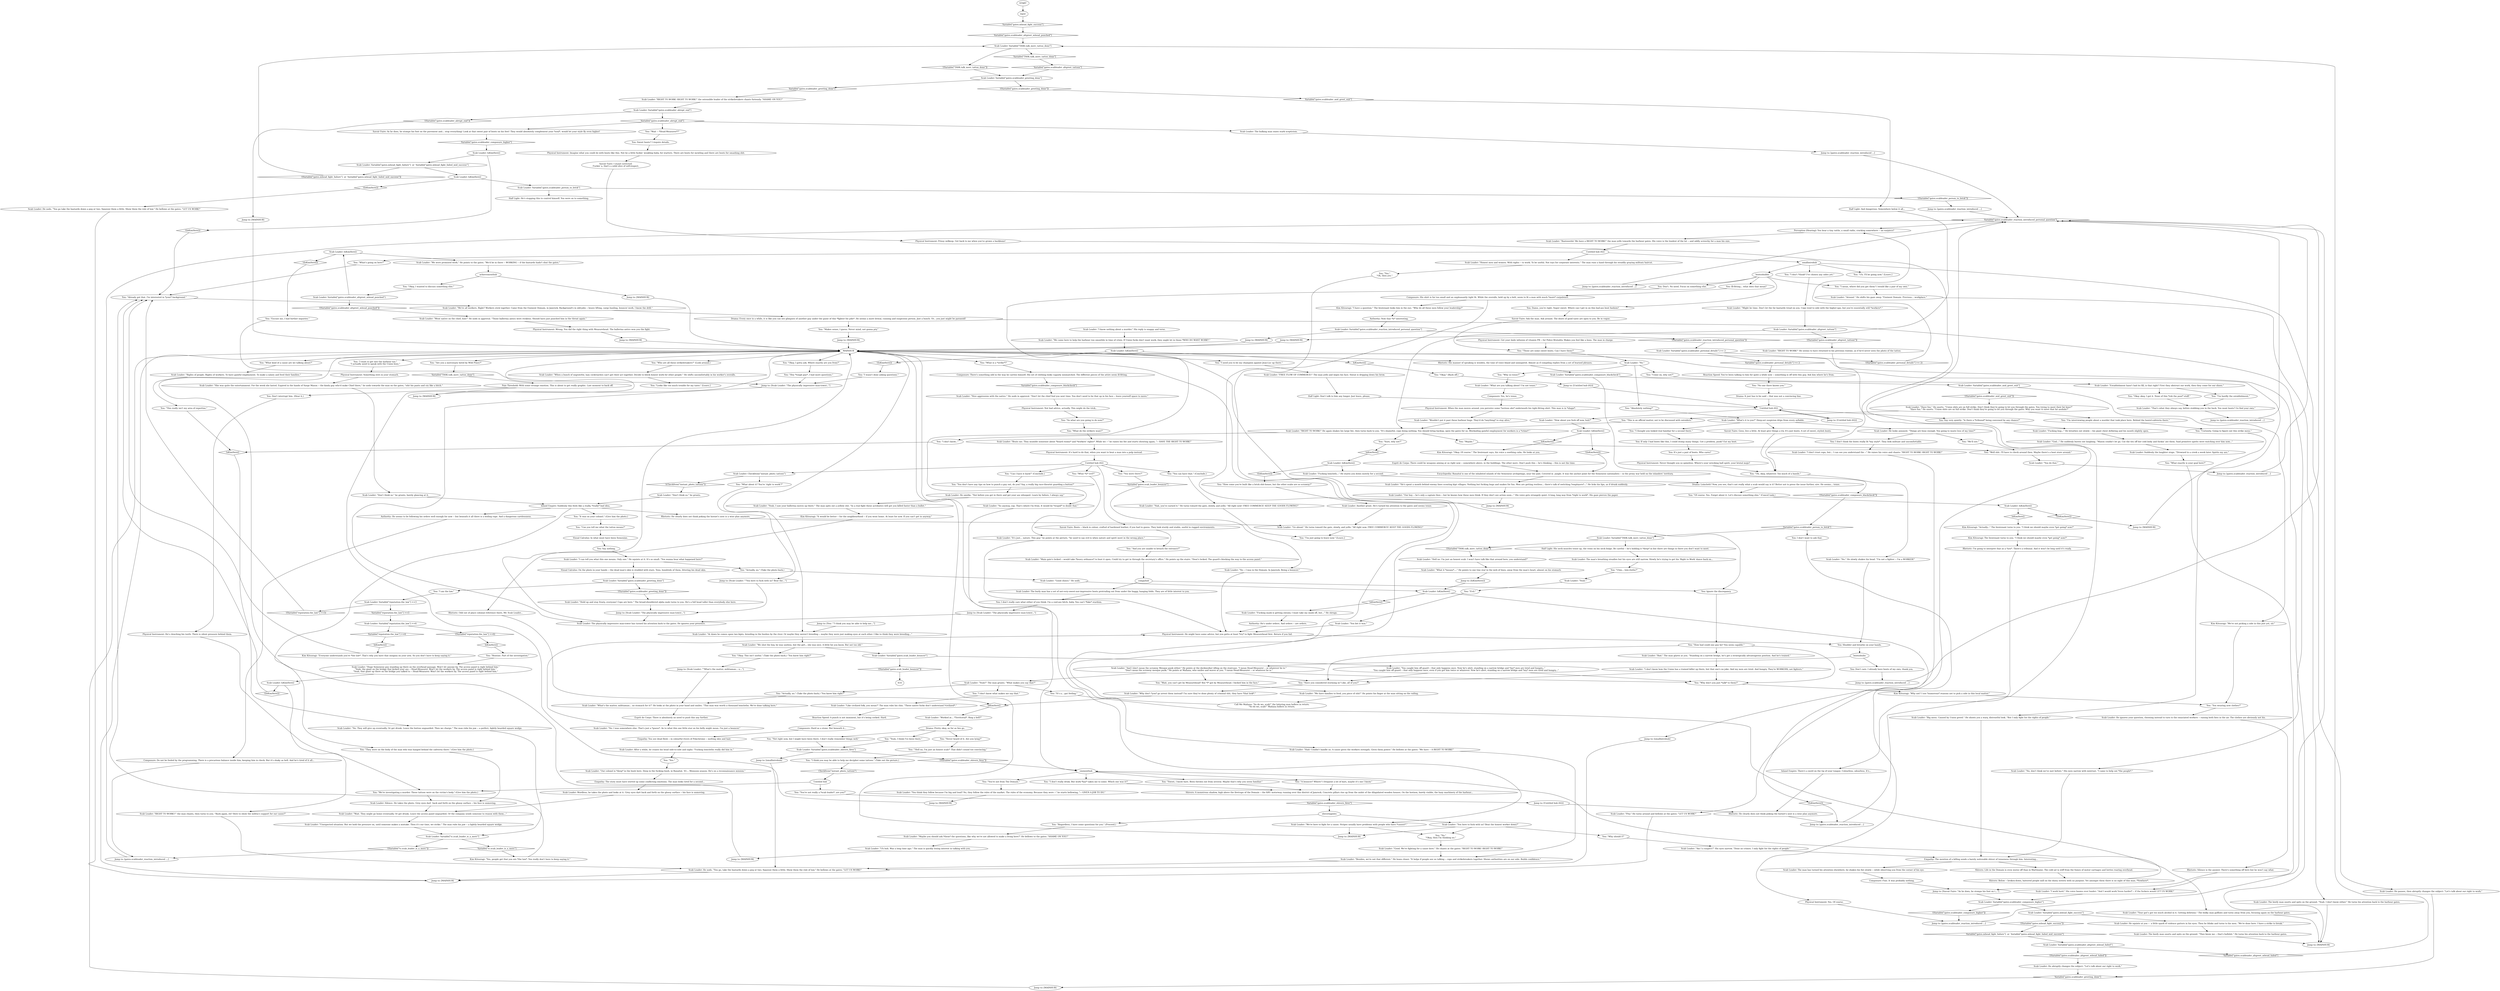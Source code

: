 # GATES / SCAB LEADER
# Scab Leader, a large mercenary in disguise. Shouts a lot about LETTING US WORK, doesn't actually provide much information for now, except being suspicious and shouting.
# ==================================================
digraph G {
	  0 [label="START"];
	  1 [label="input"];
	  2 [label="Composure: Do not be fooled by the programming. There is a precarious balance inside him, keeping him in check. But it's shaky as hell. And he's tired of it all..."];
	  3 [label="You: \"A bouncer? Where? I frequent a lot of bars, maybe it's one I know.\""];
	  4 [label="Authority: Now that *is* interesting."];
	  5 [label="Jump to: [smallintrohub]"];
	  6 [label="Scab Leader: Variable[\"gates.scableader_greeting_done\"]"];
	  7 [label="Variable[\"gates.scableader_greeting_done\"]", shape=diamond];
	  8 [label="!(Variable[\"gates.scableader_greeting_done\"])", shape=diamond];
	  9 [label="You: \"No.\"\n\"Okay, then I'm thinking no.\""];
	  10 [label="Jump to: [MAINHUB]"];
	  11 [label="You: \"We'll see.\""];
	  12 [label="You: \"I don't really drink. But work *has* taken me to some. Which one was it?\""];
	  13 [label="You: \"Okay, I wanted to discuss something else.\""];
	  14 [label="Jump to: [gates.scableader_reaction_introduced ...]"];
	  15 [label="You: \"Uh. I'll be going now.\" [Leave.]"];
	  16 [label="Scab Leader: Variable[\"TASK.talk_merc_tattoo_done\"]"];
	  17 [label="Variable[\"TASK.talk_merc_tattoo_done\"]", shape=diamond];
	  18 [label="!(Variable[\"TASK.talk_merc_tattoo_done\"])", shape=diamond];
	  19 [label="Jump to: [MAINHUB]"];
	  20 [label="Scab Leader: \"I don't know how the Union has a trained killer up there, but that one's no joke. And my men are tired. And hungry. They're WORKERS, not fighters.\""];
	  21 [label="Physical Instrument: Yes. Of course."];
	  22 [label="You: \"Makes sense, I guess. Never mind, not gonna pry.\""];
	  23 [label="You: \"Are you a mercenary hired by Wild Pines?\""];
	  24 [label="You: Don't interrupt him. (Hear it.)"];
	  25 [label="Scab Leader: Silence. He takes the photo. Grey eyes dart  back and forth on the glossy surface -- his face is unmoving."];
	  26 [label="You: \"Actually, no.\" (Take the photo back.)"];
	  27 [label="You: \"They were on the body of the man who was hanged behind the cafeteria there.\" (Give him the photo.)"];
	  28 [label="Untitled hub (02)"];
	  29 [label="Physical Instrument: Wrong. You did the right thing with Measurehead. The ballerina antics won you the fight."];
	  30 [label="You: \"Okay, I gotta ask. Where exactly are you from?\""];
	  31 [label="Kim Kitsuragi: \"Everyone understands you're *the law*. That's why you have that insignia on your arm. So you don't have to keep saying it.\""];
	  32 [label="Scab Leader: \"RIGHT TO WORK! RIGHT TO WORK!\" the ostensible leader of the strikebreakers chants furiously. \"SHAME ON YOU!\""];
	  33 [label="Scab Leader: Variable[\"gates.scableader_abrupt_end\"]"];
	  34 [label="Variable[\"gates.scableader_abrupt_end\"]", shape=diamond];
	  35 [label="!(Variable[\"gates.scableader_abrupt_end\"])", shape=diamond];
	  36 [label="Scab Leader: \"That's what they always say, before stabbing you in the back. You want boots? Go find your own.\""];
	  37 [label="Physical Instrument: Prissy milksop. Get back to me when you've grown a backbone!"];
	  38 [label="Rhetoric: Silence is the answer. There's something off here but he won't say what."];
	  39 [label="Drama: Loincloth? Now, you see, that's not really what a scab would say is it? Better not to press the issue further, sire. He seems... tense."];
	  40 [label="Empathy: You see dead flesh -- in colourful rivers of Polychrome -- melting skin and hair."];
	  41 [label="You: \"Not right now, but I might have been there. I don't really remember things well.\""];
	  42 [label="Jump to: [gates.scableader_reaction_introduced ...]"];
	  43 [label="Physical Instrument: Never thought you so spineless. Where's your wrecking ball spirit, your brutal mojo?"];
	  44 [label="You: Damn, you're right. Super sweet. Where can I get in on this bad-ass boot fashion?"];
	  45 [label="Scab Leader: \"Around.\" He shifts his gaze away. \"Eminent Domain. Previous... workplace.\""];
	  46 [label="Scab Leader: \"You do that.\""];
	  47 [label="You: \"Have you considered storming in? Like, all of you?\""];
	  48 [label="Scab Leader: \"Why don't *you* go arrest them instead? I'm sure they've done plenty of criminal shit, they have *that look*.\""];
	  49 [label="You: \"It's a... gut feeling.\""];
	  50 [label="achievementhub"];
	  51 [label="Scab Leader: \"Bad.\" The man glares at you. \"Standing on a narrow bridge, he's got a strategically advantageous position. And he's trained.\""];
	  52 [label="Scab Leader: \"What are you talking about? I'm not tense.\""];
	  53 [label="Scab Leader: IsKimHere()"];
	  54 [label="IsKimHere()", shape=diamond];
	  55 [label="!(IsKimHere())", shape=diamond];
	  56 [label="Shivers: Below -- broken-down, battered people mill on the dusty streets with no purpose. Yet amongst them there is no sight of this man. *Nowhere*."];
	  57 [label="You: Say very quietly: \"Is there a *tribunal* being convened by any chance?\""];
	  58 [label="Kim Kitsuragi: \"Okay. Of course.\" The lieutenant says, his voice a soothing calm. He looks at you."];
	  59 [label="You: \"You can have that.\" (Conclude.)"];
	  60 [label="Scab Leader: \"Nah, you've earned it.\" He turns toward the gate, slowly, and yells: \"All right now! FREE COMMERCE! KEEP THE GOODS FLOWING!\""];
	  61 [label="Scab Leader: \"It's just... nature. This guy,\" he points at the picture, \"he used to say evil is when nature and spirit meet in the wrong place.\""];
	  62 [label="Scab Leader: \"We shot the boy, he was useless, but the girl... she was nice. A little fat you know. But not too old.\""];
	  63 [label="Jump to: [Savoir Faire: \"As he does, he stomps his foot on t...\"]"];
	  64 [label="You: \"Wait, you can't get by Measurehead? But *I* got by Measurehead. I kicked him in the face.\""];
	  65 [label="Scab Leader: He smirks. \"Not before you get in there and get your ass whooped. Learn by failure, I always say.\""];
	  66 [label="You: \"I'm interviewing people about a murder that took place here. Behind the hostel-cafeteria there.\""];
	  67 [label="Scab Leader: Variable[\"reputation.the_law\"] >=6"];
	  68 [label="Variable[\"reputation.the_law\"] >=6", shape=diamond];
	  69 [label="!(Variable[\"reputation.the_law\"] >=6)", shape=diamond];
	  70 [label="Scab Leader: \"Rights of people. Rights of workers. To have gainful employment. To make a salary and feed their families.\""];
	  71 [label="Scab Leader: \"Hah! Couldn't handle us. A cause gives the workers strength. Gives them power.\" He bellows at the gates: \"We have -- A RIGHT TO WORK!\""];
	  72 [label="You: \"Those are some sweet boots. Can I have them?\""];
	  73 [label="Savoir Faire: Ask the man. Ask around. The doors of good taste are open to you. Be in vogue."];
	  74 [label="Scab Leader: \"No.\""];
	  75 [label="Jump to: [gates.scableader_reaction_introduced ...]"];
	  76 [label="You: \"You're not from The Domain.\""];
	  77 [label="Jump to: [MAINHUB]"];
	  78 [label="shiveringisles"];
	  79 [label="You: Ignore the discrepancy."];
	  80 [label="You: \"Sure, why not?\""];
	  81 [label="Scab Leader: The physically impressive man-tower has turned his attention back to the gates. He ignores your presence."];
	  82 [label="Scab Leader: \"Besides, we're not that different.\" He leans closer. \"It helps if people see us talking -- cops and strikebreakers together. Shows authorities are on our side. Builds confidence.\""];
	  83 [label="Composure: Yes, he's tense."];
	  84 [label="Scab Leader: He nods. \"You go take the bastards down a peg or two. Squeeze them a little. Show them the rule of law.\" He bellows at the gates: \"LET US WORK!\""];
	  85 [label="Scab Leader: \"Hell no. I'm just an honest scab. I won't have talk like that around here, you understand?\""];
	  86 [label="Untitled hub (02)"];
	  87 [label="Scab Leader: \"Fucking bug...\" He breathes out slowly -- his giant chest deflating and his mouth slightly open."];
	  88 [label="Esprit de Corps: There could be weapons aiming at us right now -- somewhere above, in the buildings. The other merc. Don't push this -- he's thinking -- this is not the time."];
	  89 [label="You: \"It was on your colonel.\" (Give him the photo.)"];
	  90 [label="Jump to: [Scab Leader: \"\"You here to fuck with us? Beat the...\"]"];
	  91 [label="Scab Leader: IsKimHere()"];
	  92 [label="IsKimHere()", shape=diamond];
	  93 [label="!(IsKimHere())", shape=diamond];
	  94 [label="Scab Leader: \"We're all workers. Right? Workers stick together. Came from the Eminent Domain, in Jamrock. Background's in odd-jobs -- heavy lifting, cargo hauling, bouncer work. I know the drill.\""];
	  95 [label="Scab Leader: \"RIGHT TO WORK!\" He again shakes his large fist, then turns back to you. \"It's shameful, cops doing nothing. You should bring backup, open the gates for us. Blockading gainful employment for workers is a *crime*.\""];
	  96 [label="You: \"Who are all these strikebreakers?\" (Look around.)"];
	  97 [label="Scab Leader: \"Might be time. Don't let the fat bastards tread on you. Cops tend to side with the higher-ups, but you're essentially still *workers*.\""];
	  98 [label="You: \"I don't know...\""];
	  99 [label="You: \"Sweet, I know bars. Been thrown out from several. Maybe that's why you seem familiar.\""];
	  100 [label="You: \"Come on, why not?\""];
	  101 [label="You: \"Okay okay, I got it. None of this *rob the poor* stuff.\""];
	  102 [label="You: \"I need you to be my champion against Jean-Luc up there.\""];
	  103 [label="Scab Leader: \"Your gut's got too much alcohol in it. Getting delirious.\" The bulky man guffaws and turns away from you, focusing again on the harbour gates."];
	  104 [label="Scab Leader: Variable[\"gates.scableader_personal_details\"] >= 2"];
	  105 [label="Variable[\"gates.scableader_personal_details\"] >= 2", shape=diamond];
	  106 [label="!(Variable[\"gates.scableader_personal_details\"] >= 2)", shape=diamond];
	  107 [label="Reaction Speed: You've been talking to him for quite a while now -- something is off with this guy. Ask him where he's from."];
	  108 [label="You: \"Yeah, I think I've been there.\""];
	  109 [label="You: \"What is a *strike*?\""];
	  110 [label="You: \"This is an official matter, not to be discussed with outsiders.\""];
	  111 [label="You: \"I thought you looked real familiar for a second there.\""];
	  112 [label="Scab Leader: \"Establishment hasn't had its fill, is that right? First they obstruct our work, then they come for our shoes.\""];
	  113 [label="Scab Leader: \"Maybe you should ask *them* the questions, like why we're not allowed to make a living here?\" He bellows to the gates: \"SHAME ON YOU!\""];
	  114 [label="Scab Leader: IsKimHere()"];
	  115 [label="IsKimHere()", shape=diamond];
	  116 [label="!(IsKimHere())", shape=diamond];
	  117 [label="Scab Leader: Suddenly the laughter stops. \"Drowned in a creek a week later. Spirits my ass.\""];
	  118 [label="Scab Leader: After a while, he cranes his head side-to-side and sighs: \"Fucking loincloths really did him in.\""];
	  119 [label="Scab Leader: \"Yeah.\""];
	  120 [label="Scab Leader: \"Good choice.\" He nods."];
	  121 [label="Scab Leader: \"You bet it was.\""];
	  122 [label="Scab Leader: Variable[\"tc.scab_leader_is_a_merc\"]"];
	  123 [label="Variable[\"tc.scab_leader_is_a_merc\"]", shape=diamond];
	  124 [label="!(Variable[\"tc.scab_leader_is_a_merc\"])", shape=diamond];
	  125 [label="Scab Leader: \"Unexpected situation. But we hold the pressure on, until someone makes a mistake. Then it's our time, we strike.\" The man rubs his jaw -- a lightly bearded square wedge."];
	  126 [label="Scab Leader: \"Good. We're fighting for a cause here.\" He chants at the gates: \"RIGHT TO WORK! RIGHT TO WORK!\""];
	  127 [label="Call Me Mañana: \"So do we, scab!\" the loitering man hollers in return.\n\"So do we, scab!\" Mañana hollers in return."];
	  128 [label="Scab Leader: \"Big mess. Caused by Union greed.\" He shoots you a wary, distrustful look. \"But I only fight for the rights of people.\""];
	  129 [label="eminenthub"];
	  130 [label="You: Don't care. I already have boots of my own, thank you."];
	  131 [label="You: \"Why don't you just *talk* to them?\""];
	  132 [label="Scab Leader: \"Went native on the chief, huh?\" He nods in approval. \"Those ballerina antics were reckless. Should have just punched him in the throat again.\""];
	  133 [label="Jump to: [MAINHUB]"];
	  134 [label="Scab Leader: \"So anyway, cop. That's where I'm from. It would be *stupid* to doubt that.\""];
	  135 [label="Scab Leader: \"Our colonel is *deep* in the bush here. Deep in the fucking bush, in Banaital, '41... Monsoon season. He's on a reconnaissance mission.\""];
	  136 [label="Scab Leader: \"He's spent a month behind enemy lines scouting kipt villages. Nothing but fucking bugs and snakes for fun. Men are getting restless... there's talk of switching *employers*...\" He licks his lips, as if drunk suddenly."];
	  137 [label="Scab Leader: \"What's the matter, militiaman... no stomach for it?\" He looks at the photo in your hand and smiles. \"This man was worth a thousand loincloths. We're done talking here.\""];
	  138 [label="Scab Leader: IsKimHere()"];
	  139 [label="IsKimHere()", shape=diamond];
	  140 [label="!(IsKimHere())", shape=diamond];
	  141 [label="You: \"What *is* evil?\""];
	  142 [label="Scab Leader: \"Don't think so,\" he grunts."];
	  143 [label="MAINHUB"];
	  144 [label="Scab Leader: \"Beats me. They mumble nonsense about *board rooms* and *workers' rights*. While we --\" he raises his fist and starts shouting again, \"-- HAVE THE RIGHT TO WORK!\""];
	  145 [label="You: \"Never heard of it. Are you lying?\""];
	  146 [label="You: \"Why should I?\""];
	  147 [label="Scab Leader: Variable[\"reputation.the_law\"] >=3"];
	  148 [label="Variable[\"reputation.the_law\"] >=3", shape=diamond];
	  149 [label="!(Variable[\"reputation.the_law\"] >=3)", shape=diamond];
	  150 [label="You: \"I'm hardly the establishment.\""];
	  151 [label="Jump to: [gates.scableader_reaction_introduced ...]"];
	  152 [label="You: \"I don't know what makes me say that.\""];
	  153 [label="Composure: His shirt is far too small and an unpleasantly tight fit. While the overalls, held up by a belt, seem to fit a man with much *more* corpulence."];
	  154 [label="Scab Leader: \"Main gate's locked -- would take *heavy ordnance* to bust it open. Could try to get in through the secretary's office.\" He points up the stairs. \"Door's locked. The guard's blocking the way to the access panel.\""];
	  155 [label="Scab Leader: \"RIGHT TO WORK!\" He seems to have returned to his previous routine, as if he'd never seen the photo of the tattoo."];
	  156 [label="Scab Leader: Variable[\"gates.scableader_altgreet_mhead_failed\"]"];
	  157 [label="Variable[\"gates.scableader_altgreet_mhead_failed\"]", shape=diamond];
	  158 [label="!(Variable[\"gates.scableader_altgreet_mhead_failed\"])", shape=diamond];
	  159 [label="You: \"I want to get into the harbour too.\"\n\"I actually need to speak with the Union boss.\""];
	  160 [label="Scab Leader: He ignores your question, choosing instead to turn to the emaciated workers -- raising both fists in the air. The clothes are obviously not his."];
	  161 [label="Drama: Pretty okay, as far as lies go."];
	  162 [label="Half Light: Don't talk to him any longer. Just leave, please."];
	  163 [label="Inland Empire: Suddenly this feels like a really, *really* bad idea."];
	  164 [label="Kim Kitsuragi: \"Actually...\" The lieutenant turns to you. \"I think we should maybe even *get going* now?\""];
	  165 [label="You: \"Okay. This isn't useful.\" (Take the photo back.) \"You knew him right?\""];
	  166 [label="You: \"You were there?\""];
	  167 [label="Jump to: [Scab Leader: \"\"What's the matter, militiaman... n...\"]"];
	  168 [label="Scab Leader: \"No -- I was in the Domain. In Jamrock. Being a bouncer.\""];
	  169 [label="Authority: He's under orders. And orders -- are orders."];
	  170 [label="Jump to: [You: \"\"I think you may be able to help me...\"]"];
	  171 [label="Physical Instrument: Not bad advice, actually. This might do the trick.."];
	  172 [label="You: \"What's going on here?\""];
	  173 [label="Scab Leader: \"I know nothing about a murder.\" His reply is snappy and terse."];
	  174 [label="You: \"Curiosity. Going to figure out this strike mess.\""];
	  175 [label="Scab Leader: He looks annoyed. \"Things are busy enough. You going to waste less of my time?\""];
	  176 [label="Jump to: [Scab Leader: \"The physically impressive man-tower...\"]"];
	  177 [label="You: \"Oh, okay, whatever. Too much of a hassle.\""];
	  178 [label="You: \"Why so tense?\""];
	  179 [label="Scab Leader: The man has turned his attention elsewhere, he shakes his fist slowly -- while observing you from the corner of his eye."];
	  180 [label="Jump to: [MAINHUB]"];
	  181 [label="Composure: Fine. It was probably nothing."];
	  182 [label="You: \"How bad could one guy be? You seem capable.\""];
	  183 [label="Scab Leader: IsKimHere()"];
	  184 [label="IsKimHere()", shape=diamond];
	  185 [label="!(IsKimHere())", shape=diamond];
	  186 [label="Scab Leader: \"RIGHT TO WORK!!\" the man chants, then turns to you. \"Back again, eh? Here to show the militia's support for our cause?\""];
	  187 [label="Half Light: And dangerous. Somewhere below it all..."];
	  188 [label="Physical Instrument: When the man moves around, you perceive some *serious abs* underneath his tight-fitting shirt. This man is in *shape*."];
	  189 [label="Physical Instrument: It's hard to do that, when you want to beat a man into a pulp instead."];
	  190 [label="You: \"Uhm... loin-cloths?\""];
	  191 [label="You: \"You're not really a *scab leader*, are you?\""];
	  192 [label="You: \"Can I have it back?\" (Conclude.)"];
	  193 [label="Savoir Faire: Boots -- black in colour, crafted of hardened leather, if you had to guess. They look sturdy and stable, useful in rugged environments."];
	  194 [label="Physical Instrument: Imagine what you could do with boots like this. Not be a little fuckin' weakling baby, for starters. There are boots for mewling and there are boots for smashing shit."];
	  195 [label="You: \"And you are unable to breach the entrance?\""];
	  196 [label="Jump to: [MAINHUB]"];
	  197 [label="You: Shudder and breathe on your hands."];
	  198 [label="Scab Leader: \"You here to fuck with us? Beat the honest worker down?\""];
	  199 [label="Jump to: [Scab Leader: \"The physically impressive man-tower...\"]"];
	  200 [label="Scab Leader: Variable[\"gates.scableader_altgreet_mhead_punched\"]"];
	  201 [label="Variable[\"gates.scableader_altgreet_mhead_punched\"]", shape=diamond];
	  202 [label="!(Variable[\"gates.scableader_altgreet_mhead_punched\"])", shape=diamond];
	  203 [label="Scab Leader: IsKimHere()"];
	  204 [label="IsKimHere()", shape=diamond];
	  205 [label="!(IsKimHere())", shape=diamond];
	  206 [label="Scab Leader: \"We were promised work.\" He points to the gates. \"We'd be in there -- WORKING -- if the bastards hadn't shut the gates.\""];
	  207 [label="Scab Leader: \"I work hard.\" His voice booms ever louder: \"And I would work *even harder* -- if the fuckers would LET US WORK!\""];
	  208 [label="Scab Leader: Another grunt. He's turned his attention to the gates and seems tense."];
	  209 [label="Jump to: [MAINHUB]"];
	  210 [label="Scab Leader: \"Go ahead.\" He turns toward the gate, slowly, and yells: \"All right now. FREE COMMERCE! KEEP THE GOODS FLOWING!\""];
	  211 [label="You: \"You don't have any tips on how to punch a guy out, do you? Say, a really big race-theorist guarding a button?\""];
	  212 [label="Scab Leader: \"We're here to fight for a cause. Stripes usually have problems with people who have *causes*.\""];
	  213 [label="Scab Leader: \"Am I a suspect?\" His eyes narrow. \"Done no crimes. I only fight for the rights of people.\""];
	  214 [label="Scab Leader: \"Huge Semenese guy standing up there on the overhead passage. Won't let anyone by. The access panel is right behind him.\"\n\"Yeah, the giant on the bridge that kicked your ass -- Head-Measurer. Won't let the workers by. The access panel is right behind him.\"\n\"Yeah, that giant up there on the bridge you talked to -- Head-Measurer. Won't let the workers by. The access panel is right behind him.\""];
	  215 [label="You: Sweet boots? I require details."];
	  216 [label="Scab Leader: \"And I don't mean the scrawny Mesque punk either.\" He points at the dockworker idling on the staircase. \"I mean Head-Measurer -- or whatever he is.\"\n\"Don't mean the scrawny mesque punk.\" He points at Mañana, who smiles and waves at you. \"I mean Head-Measurer -- or whatever he is.\""];
	  217 [label="compyhub"];
	  218 [label="Scab Leader: \"Nice aggression with the native.\" He nods in approval. \"Don't let the chief fool you next time. You don't need to be that up in his face -- leave yourself space to move.\""];
	  219 [label="Scab Leader: He abruptly changes the subject: \"Let's talk about our right to work.\""];
	  220 [label="You: \"So what are you going to do now?\""];
	  221 [label="You: \"How come you're built like a brick shit-house, but the other scabs are so scrawny?\""];
	  222 [label="You: I don't want to ask that."];
	  223 [label="Scab Leader: Variable[\"TASK.talk_merc_tattoo_done\"]"];
	  224 [label="Variable[\"TASK.talk_merc_tattoo_done\"]", shape=diamond];
	  225 [label="!(Variable[\"TASK.talk_merc_tattoo_done\"])", shape=diamond];
	  226 [label="Half Light: His neck muscles tense up, the veins on his neck bulge. Be careful -- he's holding it *deep* in but there are things in there you don't want to meet."];
	  227 [label="Scab Leader: \"What it *means*....\" He points to one tiny star in the web of lines, away from the man's heart, almost on his stomach."];
	  228 [label="Visual Calculus: In what must have been Semenine."];
	  229 [label="Jump to: [IsKimHere()]"];
	  230 [label="Esprit de Corps: There is absolutely no need to push this any further."];
	  231 [label="Rhetoric: I'm going to interpret that as a *yes*. There's a tribunal. And it won't be long until it's ready."];
	  232 [label="Scab Leader: \"Basteeerds! We have a RIGHT TO WORK!\" the man yells towards the harbour gates. His voice is the loudest of the lot -- and oddly screechy for a man his size."];
	  233 [label="Scab Leader: \"Have fun.\" He snorts. \"Union shits are on full strike. Don't think they're going to let you through the gates. You trying to meet their fat boss?\"\n\"Have fun.\" He snorts. \"Union shits are on full strike. Don't think they're going to let you through the gates. Why you want to meet that fat asshole?\""];
	  234 [label="Physical Instrument: Something stirs in your stomach."];
	  235 [label="You: \"What exactly is your goal here?\""];
	  236 [label="You: \"What kind of a cause are we talking about?\""];
	  237 [label="You: \"I don't *think* I've chosen any sides yet.\""];
	  238 [label="bootsohubbo"];
	  239 [label="Savoir Faire: I stand corrected.\nFuckin' a, that's a solid slice of self-respect."];
	  240 [label="Jump to: [Scab Leader: \"The physically impressive man-tower...\"]"];
	  241 [label="Scab Leader: \"No.\" He slowly shakes his head. \"I'm not a fighter -- I'm a WORKER!\""];
	  242 [label="Scab Leader: \"FREE FLOW OF COMMERCE!\" The man yells and wipes his face. Sweat is dripping down his brow."];
	  243 [label="Pain Threshold: With some strange emotion. This is about to get really graphic. Last moment to back off."];
	  244 [label="Scab Leader: \"Our boy -- he's only a captain then -- but he knows how these men think. If they don't see action soon...\" His voice gets strangely quiet. A long, long way from *right to work*. His gaze pierces the paper."];
	  245 [label="Physical Instrument: He's clenching his teeth. There is silent pressure behind them."];
	  246 [label="You: \"Evil.\""];
	  247 [label="Scab Leader: CheckItem(\"instant_photo_tattoos\")"];
	  248 [label="CheckItem(\"instant_photo_tattoos\")", shape=diamond];
	  249 [label="!(CheckItem(\"instant_photo_tattoos\"))", shape=diamond];
	  250 [label="You: \"What about it? You're 'right to work'?\""];
	  251 [label="Scab Leader: \"Hold up and stay frosty, everyone! Cops are here.\" The broad-shouldered alpha male turns to you. He's a full head taller than everybody else here."];
	  252 [label="You: \"Already got that. I'm interested in *your* background.\""];
	  253 [label="Scab Leader: \"No, don't think we've met before.\" His eyes narrow with mistrust. \"I came to help out *the people*.\""];
	  254 [label="You: If only I had boots like this, I could stomp many things. Got a problem, punk? Eat my boot."];
	  255 [label="Jump to: [gates.scableader_reaction_introduced ...]"];
	  256 [label="You: I don't really care what either of you think. I'm a cool-ass bitch, baby. You can't *fake* stardom."];
	  257 [label="You: \"I mean, where did you get them? I would like a pair of my own.\""];
	  258 [label="You: \"Absolutely nothing?\""];
	  259 [label="Shivers: Life in the Domain is even worse off than in Martinaise. The cold air is stiff from the fumes of motor carriages and lorries roaring overhead."];
	  260 [label="bootsohubo"];
	  261 [label="Scab Leader: IsKimHere()"];
	  262 [label="IsKimHere()", shape=diamond];
	  263 [label="!(IsKimHere())", shape=diamond];
	  264 [label="Scab Leader: Variable[\"gates.mhead_fight_failure\"]  or  Variable[\"gates.mhead_fight_failed_mid_success\"]"];
	  265 [label="Variable[\"gates.mhead_fight_failure\"]  or  Variable[\"gates.mhead_fight_failed_mid_success\"]", shape=diamond];
	  266 [label="!(Variable[\"gates.mhead_fight_failure\"]  or  Variable[\"gates.mhead_fight_failed_mid_success\"])", shape=diamond];
	  267 [label="Scab Leader: IsKimHere()"];
	  268 [label="IsKimHere()", shape=diamond];
	  269 [label="!(IsKimHere())", shape=diamond];
	  270 [label="Scab Leader: Variable[\"gates.scableader_person_to_brick\"]"];
	  271 [label="Variable[\"gates.scableader_person_to_brick\"]", shape=diamond];
	  272 [label="!(Variable[\"gates.scableader_person_to_brick\"])", shape=diamond];
	  273 [label="Half Light: He's stopping this to control himself. You were on to something."];
	  274 [label="Scab Leader: The beefy man snorts and spits on the ground. \"They know me -- that's bullshit.\" He turns his attention back to the harbour gates."];
	  275 [label="Drama: It just has to be said -- that was not a convincing line."];
	  276 [label="Scab Leader: The man's breathing steadies but his eyes are still narrow. Slowly he's trying to get his 'Right to Work' dance back on..."];
	  277 [label="Jump to: [Untitled hub (02)]"];
	  278 [label="Encyclopedia: Banaital is one of the inhabited islands of the Semenese archipelago, near the pale. Covered in  jungle. It was the anchor point for the Semenese nationalists -- in the proxy war held on the islanders' territory."];
	  279 [label="Empathy: The story must have stirred up some conflicting emotions. The man looks tired for a second..."];
	  280 [label="Scab Leader: \"She was quite the entertainment. For the week she lasted. Expired in the hands of Sarge Mason -- the kinda guy who'd make Chief there,\" he nods towards the man on the gates, \"shit his pants and cry like a bitch.\""];
	  281 [label="Scab Leader: \"I can tell you what this one means. Only one.\" He squints at it. It's so small. \"You wanna hear what happened here?\""];
	  282 [label="You: Say nothing."];
	  283 [label="Scab Leader: Variable[\"gates.scab_leader_bouncer\"]"];
	  284 [label="Variable[\"gates.scab_leader_bouncer\"]", shape=diamond];
	  285 [label="!(Variable[\"gates.scab_leader_bouncer\"])", shape=diamond];
	  286 [label="Scab Leader: \"You caught him off guard -- that only happens once. Now he's alert, standing on a narrow bridge and *my* men are tired and hungry...\"\n\"You caught him off guard -- that only happens once, even if you got him twice or whatever. Now he's alert, standing on a narrow bridge and *my* men are tired and hungry...\""];
	  287 [label="Kim Kitsuragi: \"It would be better -- for the neighbourhood -- if you went home. At least for now. If you can't get in anyway.\""];
	  288 [label="Scab Leader: \"Worked at... *Territorial*. Ring a bell?\""];
	  289 [label="Shivers: A monstrous shadow, high above the firetraps of the Domain -- the 8/81 motorway running over this district of Jamrock. Concrete pillars rise up from the midst of the dilapidated wooden houses. On the horizon, barely visible, the hazy machinery of the harbour..."];
	  290 [label="Drama: Every once in a while, it is like you can see glimpses of another guy under the guise of this *fighter for jobs*. He seems a more brutal, cunning and suspicious person. Just a hunch. Or... you just might be paranoid!"];
	  291 [label="Empathy: The mention of a killing sends a barely noticeable shiver of tenseness through him. Interesting..."];
	  292 [label="Scab Leader: \"We came here to help the harbour run smoothly in time of crisis. If Union fucks don't want work, they ought let in those *WHO DO WANT WORK*.\""];
	  293 [label="You: \"Yes.\"\n\"Oh, then yes.\""];
	  294 [label="Jump to: [MAINHUB]"];
	  295 [label="Physical Instrument: Get your daily infusion of vitamin PB -- for Police Brutality. Makes you feel like a boss. The man in charge."];
	  296 [label="You: It's just a pair of boots. Who cares?"];
	  297 [label="You: Ill-fitting... what does that mean?"];
	  298 [label="Scab Leader: The burly man has a set of not-very-sweet-nor-impressive boots protruding out from under the baggy, hanging folds. They are of little interest to you."];
	  299 [label="Jump to: [gates.scableader_reaction_introduced ...]"];
	  300 [label="Jump to: [MAINHUB]"];
	  301 [label="Jump to: [gates.scableader_reaction_introduced ...]"];
	  302 [label="Jump to: [gates.scableader_reaction_introduced ...]"];
	  303 [label="Jump to: [MAINHUB]"];
	  304 [label="You: \"No one there knows you.\""];
	  305 [label="You: \"Actually, no.\" (Take the photo back.) \"You knew him right?\""];
	  306 [label="Jump to: [MAINHUB]"];
	  307 [label="Jump to: [gates.scableader_reaction_introduced ...]"];
	  308 [label="You: \"I wasn't done asking questions.\""];
	  309 [label="Scab Leader: The hulking man oozes stark scepticism."];
	  310 [label="You: \"Well shit. I'll have to check around then. Maybe there's a boot store around.\""];
	  311 [label="Scab Leader: The beefy man snorts and spits on the ground. \"Yeah. I don't know either.\" He turns his attention back to the harbour gates."];
	  312 [label="Scab Leader: \"Like civilized folk, you mean?\" The man rubs his chin. \"These native fucks don't understand *civilized*.\""];
	  313 [label="Kim Kitsuragi: \"Why not? I see *numerous* reasons not to pick a side in this local matter.\""];
	  314 [label="Scab Leader: IsKimHere()"];
	  315 [label="IsKimHere()", shape=diamond];
	  316 [label="!(IsKimHere())", shape=diamond];
	  317 [label="Scab Leader: \"Fucking loincloth...\" He stares you down mutely for a second."];
	  318 [label="You: \"I think you may be able to help me decipher some tattoos.\" (Take out the picture.)"];
	  319 [label="Scab Leader: \"At dawn he comes upon two kipts, breeding in the bushes by the river. Or maybe they weren't breeding -- maybe they were just making eyes at each other. I like to think they were breeding...\""];
	  320 [label="Jump to: [MAINHUB]"];
	  321 [label="Scab Leader: Variable[\"gates.scableader_greeting_done\"]"];
	  322 [label="Variable[\"gates.scableader_greeting_done\"]", shape=diamond];
	  323 [label="!(Variable[\"gates.scableader_greeting_done\"])", shape=diamond];
	  324 [label="You: \"I am the law.\""];
	  325 [label="Scab Leader: \"Honest men and women. With rights -- to work. To be useful. Not toys for corporate interests.\" The man runs a hand through his steadily graying military haircut."];
	  326 [label="Scab Leader: \"When a bunch of ungrateful, lazy cockroaches can't get their act together. Decide to block honest work for other people.\" He shifts uncomfortably in his worker's overalls."];
	  327 [label="Composure: There's something odd in the way he carries himself. His set of clothing looks vaguely mismatched. The different pieces of the attire seem ill-fitting."];
	  328 [label="Scab Leader: \"Wouldn't put it past these harbour bugs. They'd do *anything* to stay alive.\""];
	  329 [label="Scab Leader: \"What's it to you?\" Deep-set suspicion drips from every syllable."];
	  330 [label="You: \"Hey *tough guy*, I had more questions.\""];
	  331 [label="Savoir Faire: As he does, he stomps his foot on the pavement and... stop everything! Look at that sweet pair of boots on his feet! They would absolutely complement your *soul*, would let your style fly even higher!"];
	  332 [label="Scab Leader: Variable[\"gates.scableader_composure_higher\"]"];
	  333 [label="Variable[\"gates.scableader_composure_higher\"]", shape=diamond];
	  334 [label="!(Variable[\"gates.scableader_composure_higher\"])", shape=diamond];
	  335 [label="Scab Leader: Variable[\"gates.mhead_fight_success\"]"];
	  336 [label="Variable[\"gates.mhead_fight_success\"]", shape=diamond];
	  337 [label="!(Variable[\"gates.mhead_fight_success\"])", shape=diamond];
	  338 [label="Scab Leader: He squints at you --  a little spark of violence gutters in his eyes. Then he blinks and turns to his men. \"We're done here. I have a strike to break.\""];
	  339 [label="You: \"'Hell no, I'm just an honest scab?' That didn't sound too convincing.\""];
	  340 [label="Jump to: [Untitled hub (02)]"];
	  341 [label="You: \"Of course. Yes. Forget about it. Let's discuss something else.\" (Cancel task.)"];
	  342 [label="Rhetoric: He clearly does not think poking the hornet's nest is a wise plan anymore."];
	  343 [label="Kim Kitsuragi: The lieutenant turns to you. \"I think we should maybe even *get going* now?\""];
	  344 [label="Scab Leader: \"Fucking mask is getting sweaty. I want take my mask off, but...\" He shrugs."];
	  345 [label="Jump to: [Untitled hub (02)]"];
	  346 [label="Physical Instrument: He might have some advice, but you gotta at least *try* to fight Measurehead first. Return if you fail."];
	  347 [label="Scab Leader: \"Yeah, I saw your ballerina moves up there.\" The man spits out a yellow clot. \"In a real fight these acrobatics will get you killed faster than a bullet.\""];
	  348 [label="Scab Leader: \"We have families to feed, you piece of shit!\" He points his finger at the man sitting on the railing."];
	  349 [label="Scab Leader: \"Uh huh. Was a long time ago.\" The man is quickly losing interest in talking with you."];
	  350 [label="Scab Leader: Variable[\"gates.scableader_shivers_fires\"]"];
	  351 [label="Variable[\"gates.scableader_shivers_fires\"]", shape=diamond];
	  352 [label="!(Variable[\"gates.scableader_shivers_fires\"])", shape=diamond];
	  353 [label="Jump to: [smallintrohub]"];
	  354 [label="Scab Leader: Variable[\"gates.scableader_composure_blackcheck\"]"];
	  355 [label="Variable[\"gates.scableader_composure_blackcheck\"]", shape=diamond];
	  356 [label="!(Variable[\"gates.scableader_composure_blackcheck\"])", shape=diamond];
	  357 [label="Scab Leader: Variable[\"gates.scableader_mid_greet_exit\"]"];
	  358 [label="Variable[\"gates.scableader_mid_greet_exit\"]", shape=diamond];
	  359 [label="!(Variable[\"gates.scableader_mid_greet_exit\"])", shape=diamond];
	  360 [label="Kim Kitsuragi: \"We're not picking a side in this just yet, sir.\""];
	  361 [label="Scab Leader: \"No. They will give up eventually. Or get drunk. Leave the button unguarded. Then we charge.\" The man rubs his jaw -- a perfect, lightly bearded square wedge."];
	  362 [label="Rhetoric: Odd out of place colonial reference there, Mr. Scab Leader..."];
	  363 [label="Reaction Speed: A punch is not imminent, but it's being cocked. Hard."];
	  364 [label="Scab Leader: \"God...\" He suddenly bursts out laughing. \"Mason couldn't let go. Cut the tits off her cold body and fuckin' ate them. Said primitive spirits were watching over him now...\""];
	  365 [label="Scab Leader: \"Don't think so,\" he grunts, barely glancing at it."];
	  366 [label="Untitled hub"];
	  367 [label="You: \"Yes.\""];
	  368 [label="Visual Calculus: On the photo in your hands -- the dead man's skin is studded with stars. Tens, hundreds of them, littering his dead skin."];
	  369 [label="You: \"I'm just going to leave now.\" [Leave.]"];
	  370 [label="Rhetoric: His manner of speaking is wooden, the tone of voice bland and uninspired. Almost as if compiling replies from a set of learned phrases."];
	  371 [label="You: \"This really isn't my area of expertise.\""];
	  372 [label="You: \"Maybe.\""];
	  373 [label="You: I don't think the boots really fit *my style*. They look militant and uncomfortable."];
	  374 [label="You: Don't. No need. Focus on something else."];
	  375 [label="You: \"Regardless, I have some questions for you.\" (Proceed.)"];
	  376 [label="Scab Leader: He pauses, then abruptly changes the subject: \"Let's talk about our right to work.\""];
	  377 [label="Jump to: [MAINHUB]"];
	  378 [label="Scab Leader: \"Pity.\" He turns around and bellows at the gates: \"LET US WORK!\""];
	  379 [label="You: \"You wearing new clothes?\""];
	  380 [label="Kim Kitsuragi: \"I have a question.\" The lieutenant looks him in the eye. \"Why do all these men follow your leadership?\""];
	  381 [label="You: \"Okay.\" (Back off.)"];
	  382 [label="Scab Leader: \"How about you fuck off now, huh?\""];
	  383 [label="Inland Empire: There's a word on the tip of your tongue. Colourless, odourless. It's..."];
	  384 [label="Scab Leader: Wordless, he takes the photo and looks at it. Grey eyes dart back and forth on the glossy surface -- his face is unmoving."];
	  385 [label="You: \"Can you tell me what the tattoo means?\""];
	  386 [label="You: \"We're investigating a murder. These tattoos were on the victim's body.\" (Give him the photo.)"];
	  387 [label="Authority: He seems to be following his orders well enough for now -- but beneath it all there is a boiling rage. And a dangerous carelessness."];
	  388 [label="Kim Kitsuragi: \"Yes, people get that you are *the law*. You really don't have to keep saying it.\""];
	  389 [label="You: \"Routine. Part of the investigation.\""];
	  390 [label="Savoir Faire: Geez, live a little. At least give things a try. It's just boots. A set of sweet, stylish boots."];
	  391 [label="Scab Leader: \"I don't trust cops, but... I can see you understand the --\" He raises his voice and chants: \"RIGHT TO WORK! RIGHT TO WORK!\""];
	  392 [label="Scab Leader: Variable[\"gates.scableader_altgreet_tattoos\"]"];
	  393 [label="Variable[\"gates.scableader_altgreet_tattoos\"]", shape=diamond];
	  394 [label="!(Variable[\"gates.scableader_altgreet_tattoos\"])", shape=diamond];
	  395 [label="Jump to: [MAINHUB]"];
	  396 [label="Perception (Hearing): You hear a tiny rattle, a small radio, cracking somewhere -- an earpiece?"];
	  397 [label="Composure: Hard as a stone. But beneath it..."];
	  398 [label="Scab Leader: \"Wait. They might go home eventually. Or get drunk. Leave the access panel unguarded. Or the company sends someone to reason with them...\""];
	  399 [label="You: \"What do the strikers want?\""];
	  400 [label="You: \"Looks like too much trouble for my taste.\" [Leave.]"];
	  401 [label="smallintrohub"];
	  402 [label="Scab Leader: He nods. \"You go, take the bastards down a peg or two. Squeeze them a little. Show them the rule of law.\" He bellows at the gates: \"LET US WORK!\""];
	  403 [label="You: \"Excuse me, I had further inquiries.\""];
	  404 [label="You: \"Wait -- *Head-Measurer*?\""];
	  405 [label="Scab Leader: \"Yeah?\" The man grunts. \"What makes you say that?\""];
	  406 [label="Scab Leader: \"You think they follow because I'm big and loud? No, they follow the rules of the market. The rules of the economy. Because they were --\" he starts bellowing, \"-- GIVEN A JOB TO DO.\""];
	  407 [label="Scab Leader: Variable[\"gates.scableader_reaction_introduced_personal_question\"]"];
	  408 [label="Variable[\"gates.scableader_reaction_introduced_personal_question\"]", shape=diamond];
	  409 [label="!(Variable[\"gates.scableader_reaction_introduced_personal_question\"])", shape=diamond];
	  410 [label="Jump to: [MAINHUB]"];
	  411 [label="Untitled hub (02)"];
	  412 [label="Rhetoric: He clearly does not think poking the hornet's nest is a wise plan anymore."];
	  413 [label="Scab Leader: \"No. I was somewhere else. That's just a *guess*. As to what this one little star on his belly might mean. I'm just a bouncer.\""];
	  0 -> 1
	  1 -> 336
	  2 -> 14
	  3 -> 289
	  4 -> 407
	  5 -> 402
	  6 -> 8
	  6 -> 7
	  7 -> 32
	  8 -> 358
	  9 -> 126
	  10 -> 143
	  11 -> 310
	  12 -> 289
	  13 -> 200
	  14 -> 408
	  16 -> 17
	  16 -> 18
	  17 -> 393
	  18 -> 6
	  19 -> 143
	  20 -> 131
	  20 -> 47
	  21 -> 302
	  22 -> 180
	  23 -> 224
	  24 -> 245
	  25 -> 398
	  26 -> 120
	  27 -> 25
	  28 -> 401
	  28 -> 172
	  28 -> 325
	  29 -> 377
	  30 -> 330
	  31 -> 252
	  32 -> 33
	  33 -> 34
	  33 -> 35
	  34 -> 331
	  34 -> 404
	  34 -> 309
	  35 -> 19
	  36 -> 151
	  37 -> 177
	  38 -> 63
	  39 -> 341
	  40 -> 118
	  41 -> 350
	  42 -> 408
	  43 -> 177
	  44 -> 73
	  45 -> 311
	  46 -> 75
	  47 -> 48
	  48 -> 315
	  49 -> 103
	  50 -> 196
	  50 -> 13
	  51 -> 20
	  52 -> 83
	  53 -> 54
	  53 -> 55
	  54 -> 381
	  55 -> 308
	  56 -> 129
	  57 -> 87
	  58 -> 88
	  59 -> 60
	  60 -> 369
	  61 -> 346
	  62 -> 283
	  62 -> 165
	  63 -> 332
	  64 -> 348
	  65 -> 347
	  66 -> 174
	  67 -> 68
	  67 -> 69
	  68 -> 262
	  69 -> 184
	  70 -> 371
	  71 -> 82
	  72 -> 74
	  73 -> 72
	  74 -> 178
	  74 -> 258
	  74 -> 100
	  75 -> 408
	  76 -> 406
	  77 -> 143
	  78 -> 198
	  78 -> 375
	  79 -> 182
	  80 -> 204
	  81 -> 143
	  82 -> 402
	  83 -> 188
	  84 -> 300
	  85 -> 227
	  86 -> 57
	  86 -> 340
	  86 -> 382
	  87 -> 364
	  88 -> 278
	  89 -> 385
	  90 -> 199
	  91 -> 92
	  91 -> 93
	  92 -> 344
	  93 -> 307
	  94 -> 290
	  95 -> 80
	  95 -> 98
	  95 -> 372
	  96 -> 326
	  97 -> 392
	  98 -> 268
	  99 -> 289
	  100 -> 112
	  101 -> 36
	  102 -> 242
	  103 -> 77
	  104 -> 105
	  104 -> 106
	  105 -> 107
	  106 -> 396
	  107 -> 304
	  108 -> 350
	  109 -> 327
	  110 -> 95
	  111 -> 254
	  112 -> 101
	  112 -> 150
	  113 -> 349
	  114 -> 115
	  114 -> 116
	  115 -> 58
	  116 -> 278
	  117 -> 235
	  118 -> 367
	  119 -> 246
	  120 -> 91
	  121 -> 346
	  122 -> 123
	  122 -> 124
	  123 -> 388
	  124 -> 14
	  125 -> 122
	  126 -> 82
	  127 -> 143
	  128 -> 291
	  129 -> 99
	  129 -> 3
	  129 -> 76
	  129 -> 12
	  130 -> 299
	  131 -> 313
	  132 -> 29
	  133 -> 143
	  134 -> 129
	  135 -> 279
	  136 -> 244
	  137 -> 230
	  138 -> 139
	  138 -> 140
	  139 -> 164
	  140 -> 209
	  141 -> 61
	  142 -> 163
	  143 -> 96
	  143 -> 319
	  143 -> 102
	  143 -> 236
	  143 -> 109
	  143 -> 370
	  143 -> 212
	  143 -> 23
	  143 -> 30
	  143 -> 159
	  144 -> 189
	  145 -> 339
	  146 -> 213
	  147 -> 148
	  147 -> 149
	  148 -> 67
	  149 -> 252
	  150 -> 36
	  151 -> 408
	  152 -> 312
	  153 -> 380
	  153 -> 79
	  154 -> 217
	  155 -> 378
	  156 -> 157
	  156 -> 158
	  157 -> 16
	  158 -> 219
	  159 -> 234
	  160 -> 38
	  161 -> 41
	  161 -> 145
	  161 -> 108
	  162 -> 86
	  163 -> 89
	  163 -> 27
	  163 -> 387
	  163 -> 342
	  164 -> 343
	  165 -> 167
	  166 -> 284
	  167 -> 137
	  168 -> 346
	  169 -> 346
	  170 -> 319
	  171 -> 220
	  172 -> 252
	  173 -> 292
	  174 -> 128
	  175 -> 11
	  175 -> 373
	  176 -> 81
	  177 -> 241
	  178 -> 52
	  179 -> 181
	  180 -> 143
	  181 -> 63
	  182 -> 51
	  182 -> 131
	  182 -> 47
	  183 -> 185
	  183 -> 186
	  184 -> 389
	  185 -> 252
	  186 -> 402
	  187 -> 95
	  188 -> 328
	  189 -> 411
	  190 -> 119
	  191 -> 345
	  192 -> 211
	  193 -> 195
	  194 -> 239
	  195 -> 154
	  196 -> 143
	  197 -> 260
	  198 -> 9
	  198 -> 146
	  198 -> 294
	  199 -> 81
	  200 -> 202
	  200 -> 203
	  201 -> 16
	  202 -> 132
	  203 -> 205
	  203 -> 206
	  204 -> 314
	  205 -> 403
	  206 -> 50
	  207 -> 332
	  208 -> 210
	  209 -> 143
	  210 -> 369
	  211 -> 65
	  212 -> 9
	  212 -> 294
	  213 -> 291
	  214 -> 183
	  215 -> 194
	  216 -> 64
	  216 -> 131
	  216 -> 405
	  216 -> 47
	  217 -> 298
	  217 -> 79
	  218 -> 171
	  219 -> 322
	  220 -> 399
	  221 -> 208
	  222 -> 21
	  223 -> 225
	  223 -> 226
	  224 -> 243
	  225 -> 85
	  226 -> 276
	  227 -> 229
	  228 -> 282
	  229 -> 91
	  230 -> 413
	  231 -> 383
	  232 -> 28
	  233 -> 66
	  233 -> 110
	  234 -> 280
	  235 -> 207
	  236 -> 70
	  237 -> 97
	  238 -> 257
	  238 -> 297
	  238 -> 44
	  238 -> 374
	  238 -> 255
	  239 -> 37
	  240 -> 81
	  241 -> 197
	  242 -> 162
	  243 -> 24
	  243 -> 306
	  244 -> 320
	  245 -> 386
	  246 -> 121
	  247 -> 249
	  247 -> 250
	  248 -> 366
	  249 -> 142
	  250 -> 90
	  251 -> 199
	  252 -> 94
	  253 -> 291
	  254 -> 296
	  255 -> 408
	  256 -> 240
	  257 -> 45
	  258 -> 329
	  259 -> 56
	  260 -> 216
	  260 -> 130
	  261 -> 264
	  261 -> 263
	  262 -> 31
	  263 -> 252
	  264 -> 266
	  264 -> 267
	  265 -> 156
	  266 -> 16
	  267 -> 269
	  267 -> 270
	  268 -> 361
	  269 -> 84
	  270 -> 272
	  270 -> 273
	  271 -> 222
	  271 -> 223
	  272 -> 42
	  274 -> 77
	  275 -> 86
	  276 -> 190
	  277 -> 86
	  278 -> 136
	  279 -> 384
	  280 -> 365
	  281 -> 368
	  281 -> 26
	  282 -> 281
	  283 -> 285
	  283 -> 286
	  284 -> 168
	  285 -> 414
	  286 -> 131
	  286 -> 47
	  287 -> 362
	  288 -> 161
	  289 -> 351
	  290 -> 253
	  290 -> 22
	  291 -> 259
	  291 -> 179
	  292 -> 53
	  293 -> 71
	  294 -> 143
	  295 -> 72
	  296 -> 43
	  297 -> 153
	  298 -> 256
	  299 -> 408
	  300 -> 143
	  301 -> 408
	  302 -> 408
	  303 -> 143
	  304 -> 275
	  305 -> 137
	  306 -> 143
	  307 -> 408
	  308 -> 176
	  309 -> 301
	  310 -> 46
	  311 -> 77
	  312 -> 363
	  313 -> 379
	  314 -> 316
	  314 -> 317
	  315 -> 288
	  316 -> 221
	  317 -> 39
	  318 -> 248
	  319 -> 62
	  320 -> 143
	  321 -> 323
	  321 -> 324
	  322 -> 133
	  323 -> 251
	  324 -> 147
	  325 -> 293
	  326 -> 400
	  327 -> 355
	  328 -> 95
	  329 -> 111
	  329 -> 390
	  329 -> 175
	  330 -> 176
	  331 -> 333
	  332 -> 334
	  332 -> 335
	  333 -> 261
	  334 -> 302
	  335 -> 337
	  335 -> 338
	  336 -> 201
	  337 -> 265
	  338 -> 274
	  339 -> 318
	  340 -> 86
	  341 -> 138
	  342 -> 210
	  343 -> 231
	  344 -> 169
	  345 -> 412
	  346 -> 197
	  347 -> 287
	  348 -> 127
	  349 -> 10
	  350 -> 352
	  350 -> 353
	  351 -> 78
	  352 -> 129
	  353 -> 402
	  354 -> 356
	  354 -> 357
	  355 -> 218
	  356 -> 271
	  357 -> 360
	  357 -> 359
	  358 -> 187
	  359 -> 233
	  360 -> 379
	  361 -> 122
	  362 -> 315
	  363 -> 397
	  364 -> 117
	  365 -> 163
	  366 -> 386
	  366 -> 191
	  367 -> 135
	  368 -> 321
	  370 -> 354
	  371 -> 268
	  372 -> 310
	  373 -> 391
	  374 -> 134
	  375 -> 113
	  376 -> 322
	  377 -> 143
	  378 -> 300
	  379 -> 160
	  380 -> 4
	  381 -> 277
	  382 -> 114
	  383 -> 412
	  384 -> 398
	  385 -> 228
	  386 -> 25
	  387 -> 2
	  388 -> 252
	  389 -> 214
	  390 -> 177
	  391 -> 5
	  392 -> 394
	  392 -> 395
	  393 -> 6
	  394 -> 155
	  395 -> 143
	  396 -> 232
	  397 -> 40
	  398 -> 125
	  399 -> 144
	  401 -> 376
	  401 -> 237
	  401 -> 238
	  401 -> 15
	  402 -> 300
	  403 -> 176
	  404 -> 215
	  405 -> 152
	  405 -> 305
	  405 -> 49
	  406 -> 303
	  407 -> 409
	  407 -> 410
	  408 -> 396
	  409 -> 104
	  410 -> 143
	  411 -> 192
	  411 -> 193
	  411 -> 166
	  411 -> 141
	  411 -> 247
	  411 -> 59
	  412 -> 307
	  413 -> 346
}

